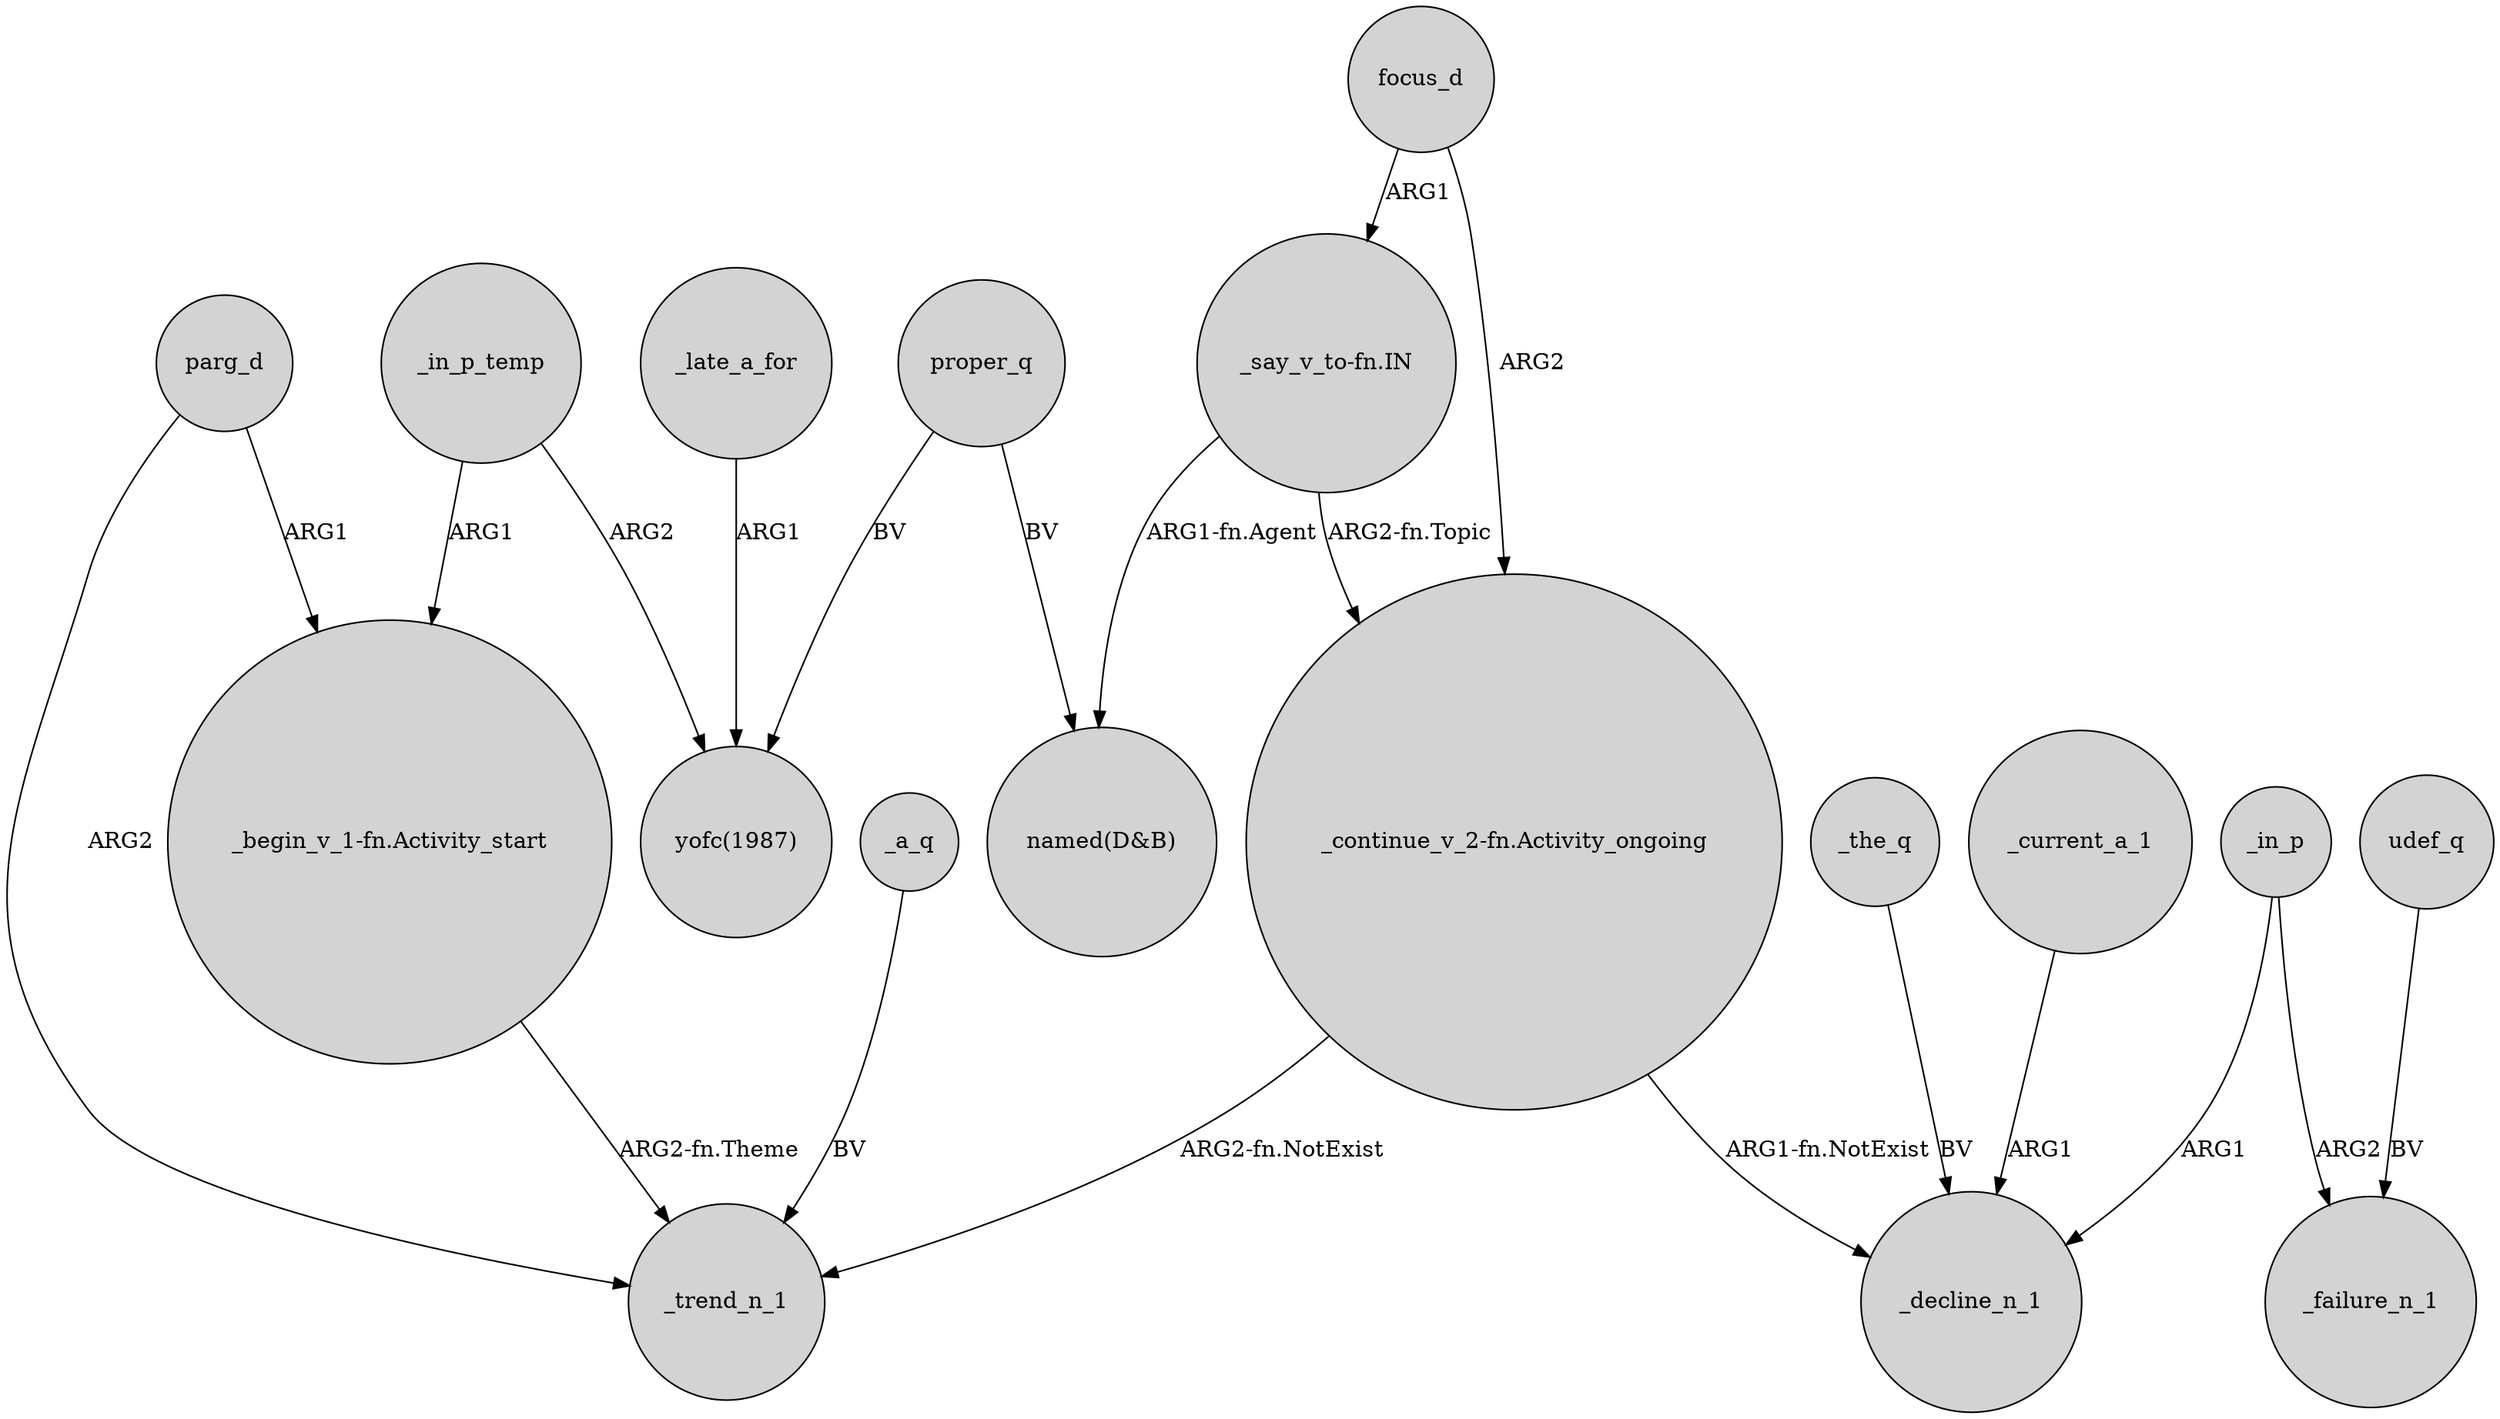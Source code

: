 digraph {
	node [shape=circle style=filled]
	focus_d -> "_continue_v_2-fn.Activity_ongoing" [label=ARG2]
	_in_p_temp -> "yofc(1987)" [label=ARG2]
	parg_d -> _trend_n_1 [label=ARG2]
	"_continue_v_2-fn.Activity_ongoing" -> _trend_n_1 [label="ARG2-fn.NotExist"]
	_current_a_1 -> _decline_n_1 [label=ARG1]
	_the_q -> _decline_n_1 [label=BV]
	"_say_v_to-fn.IN" -> "_continue_v_2-fn.Activity_ongoing" [label="ARG2-fn.Topic"]
	focus_d -> "_say_v_to-fn.IN" [label=ARG1]
	_in_p -> _failure_n_1 [label=ARG2]
	"_continue_v_2-fn.Activity_ongoing" -> _decline_n_1 [label="ARG1-fn.NotExist"]
	"_begin_v_1-fn.Activity_start" -> _trend_n_1 [label="ARG2-fn.Theme"]
	proper_q -> "named(D&B)" [label=BV]
	parg_d -> "_begin_v_1-fn.Activity_start" [label=ARG1]
	udef_q -> _failure_n_1 [label=BV]
	_a_q -> _trend_n_1 [label=BV]
	_in_p -> _decline_n_1 [label=ARG1]
	proper_q -> "yofc(1987)" [label=BV]
	"_say_v_to-fn.IN" -> "named(D&B)" [label="ARG1-fn.Agent"]
	_in_p_temp -> "_begin_v_1-fn.Activity_start" [label=ARG1]
	_late_a_for -> "yofc(1987)" [label=ARG1]
}
